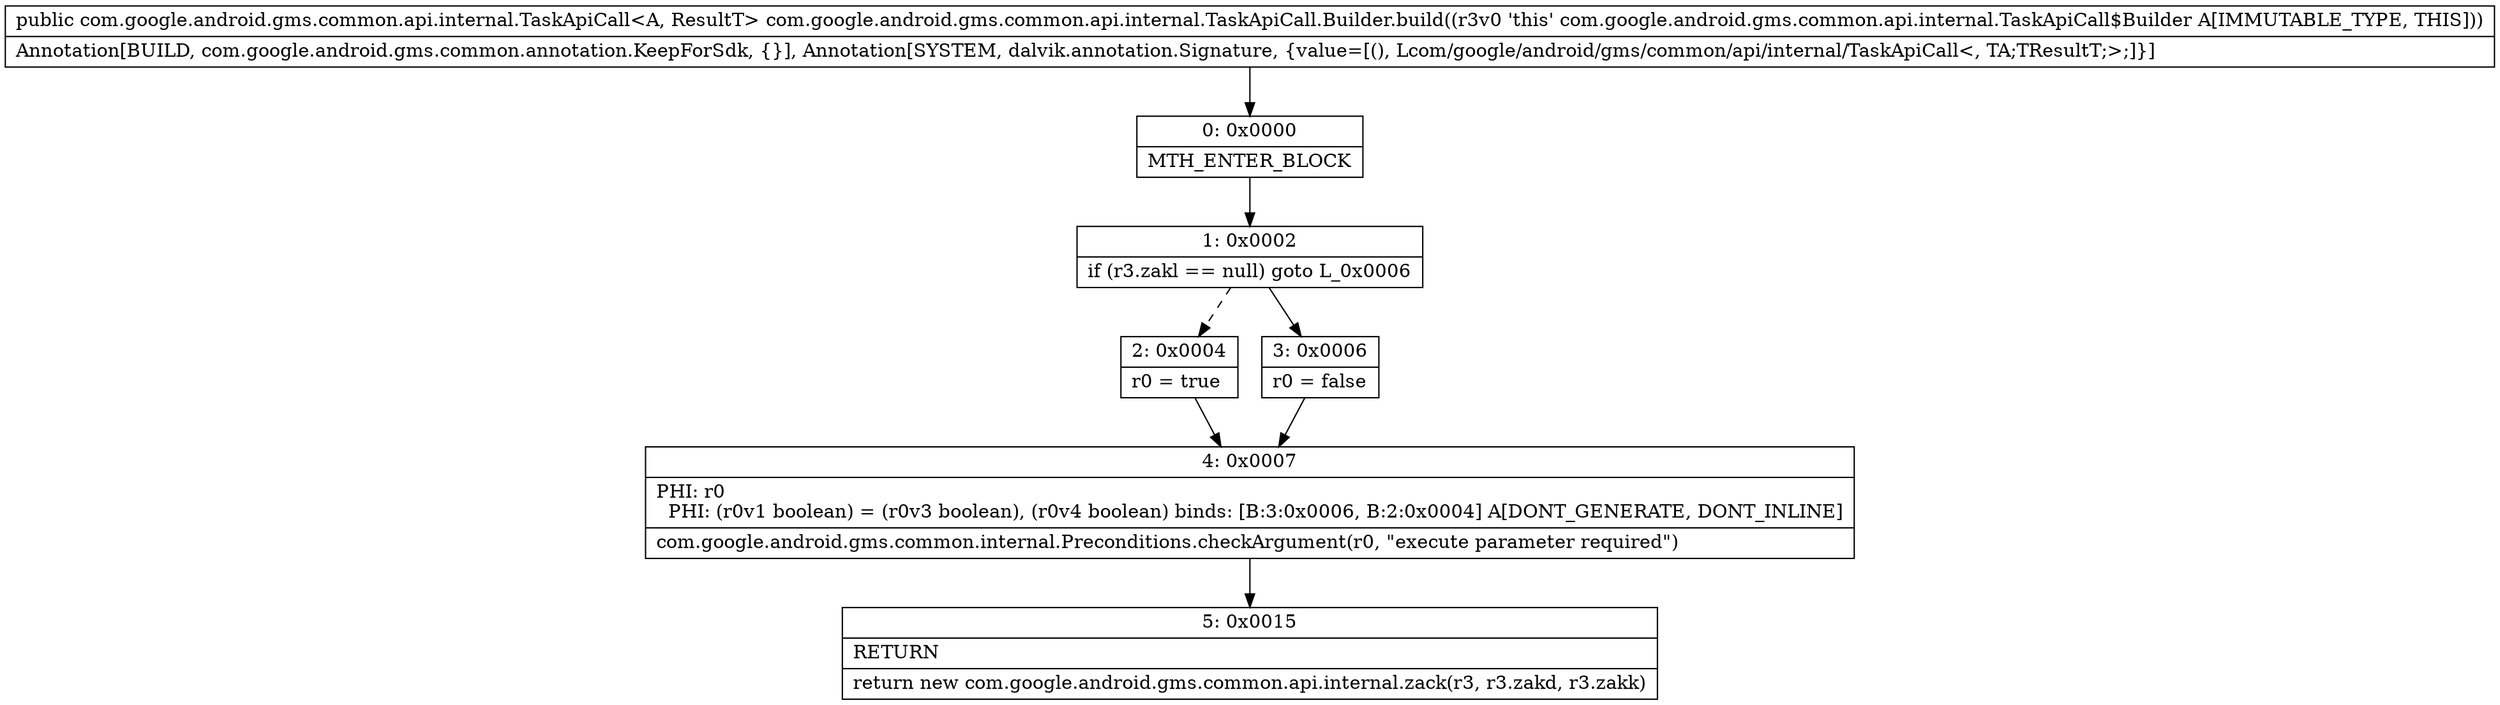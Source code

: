 digraph "CFG forcom.google.android.gms.common.api.internal.TaskApiCall.Builder.build()Lcom\/google\/android\/gms\/common\/api\/internal\/TaskApiCall;" {
Node_0 [shape=record,label="{0\:\ 0x0000|MTH_ENTER_BLOCK\l}"];
Node_1 [shape=record,label="{1\:\ 0x0002|if (r3.zakl == null) goto L_0x0006\l}"];
Node_2 [shape=record,label="{2\:\ 0x0004|r0 = true\l}"];
Node_3 [shape=record,label="{3\:\ 0x0006|r0 = false\l}"];
Node_4 [shape=record,label="{4\:\ 0x0007|PHI: r0 \l  PHI: (r0v1 boolean) = (r0v3 boolean), (r0v4 boolean) binds: [B:3:0x0006, B:2:0x0004] A[DONT_GENERATE, DONT_INLINE]\l|com.google.android.gms.common.internal.Preconditions.checkArgument(r0, \"execute parameter required\")\l}"];
Node_5 [shape=record,label="{5\:\ 0x0015|RETURN\l|return new com.google.android.gms.common.api.internal.zack(r3, r3.zakd, r3.zakk)\l}"];
MethodNode[shape=record,label="{public com.google.android.gms.common.api.internal.TaskApiCall\<A, ResultT\> com.google.android.gms.common.api.internal.TaskApiCall.Builder.build((r3v0 'this' com.google.android.gms.common.api.internal.TaskApiCall$Builder A[IMMUTABLE_TYPE, THIS]))  | Annotation[BUILD, com.google.android.gms.common.annotation.KeepForSdk, \{\}], Annotation[SYSTEM, dalvik.annotation.Signature, \{value=[(), Lcom\/google\/android\/gms\/common\/api\/internal\/TaskApiCall\<, TA;TResultT;\>;]\}]\l}"];
MethodNode -> Node_0;
Node_0 -> Node_1;
Node_1 -> Node_2[style=dashed];
Node_1 -> Node_3;
Node_2 -> Node_4;
Node_3 -> Node_4;
Node_4 -> Node_5;
}

